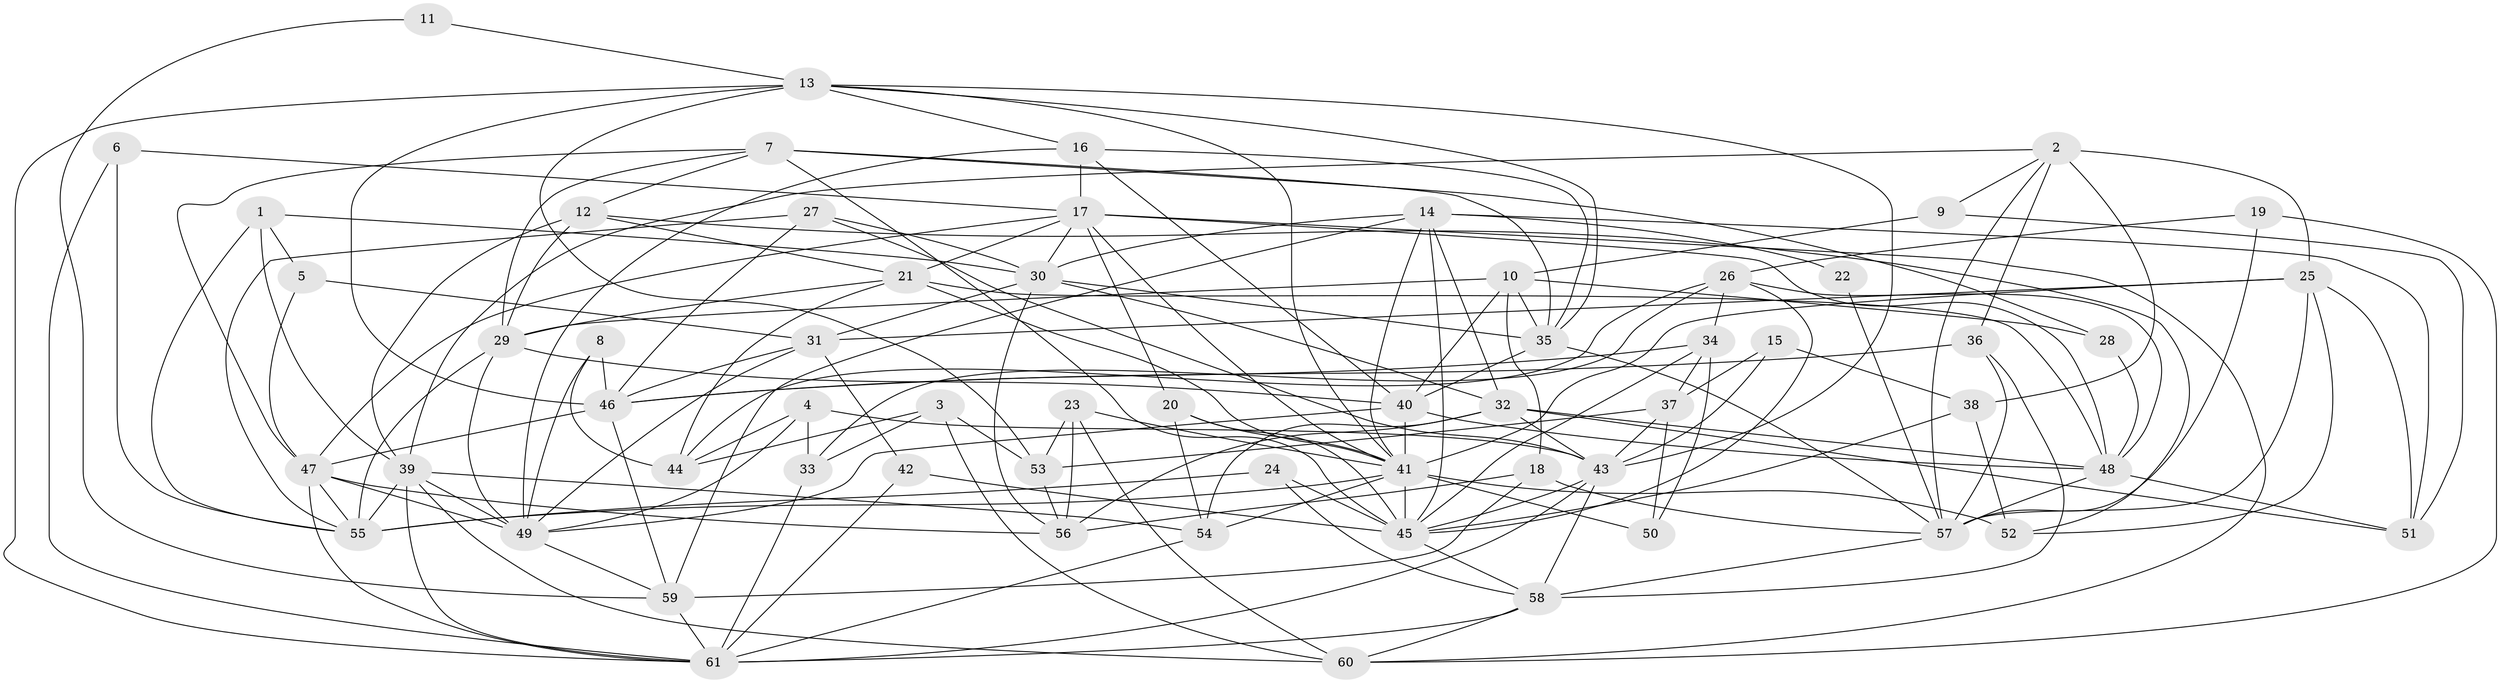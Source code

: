 // original degree distribution, {4: 0.2727272727272727, 3: 0.256198347107438, 2: 0.15702479338842976, 5: 0.1322314049586777, 6: 0.12396694214876033, 7: 0.04132231404958678, 8: 0.01652892561983471}
// Generated by graph-tools (version 1.1) at 2025/50/03/09/25 03:50:15]
// undirected, 61 vertices, 173 edges
graph export_dot {
graph [start="1"]
  node [color=gray90,style=filled];
  1;
  2;
  3;
  4;
  5;
  6;
  7;
  8;
  9;
  10;
  11;
  12;
  13;
  14;
  15;
  16;
  17;
  18;
  19;
  20;
  21;
  22;
  23;
  24;
  25;
  26;
  27;
  28;
  29;
  30;
  31;
  32;
  33;
  34;
  35;
  36;
  37;
  38;
  39;
  40;
  41;
  42;
  43;
  44;
  45;
  46;
  47;
  48;
  49;
  50;
  51;
  52;
  53;
  54;
  55;
  56;
  57;
  58;
  59;
  60;
  61;
  1 -- 5 [weight=1.0];
  1 -- 30 [weight=1.0];
  1 -- 39 [weight=1.0];
  1 -- 55 [weight=1.0];
  2 -- 9 [weight=1.0];
  2 -- 25 [weight=1.0];
  2 -- 36 [weight=1.0];
  2 -- 38 [weight=1.0];
  2 -- 39 [weight=1.0];
  2 -- 57 [weight=1.0];
  3 -- 33 [weight=1.0];
  3 -- 44 [weight=1.0];
  3 -- 53 [weight=1.0];
  3 -- 60 [weight=1.0];
  4 -- 33 [weight=1.0];
  4 -- 43 [weight=1.0];
  4 -- 44 [weight=1.0];
  4 -- 49 [weight=1.0];
  5 -- 31 [weight=1.0];
  5 -- 47 [weight=1.0];
  6 -- 17 [weight=1.0];
  6 -- 55 [weight=1.0];
  6 -- 61 [weight=1.0];
  7 -- 12 [weight=1.0];
  7 -- 28 [weight=1.0];
  7 -- 29 [weight=1.0];
  7 -- 35 [weight=1.0];
  7 -- 45 [weight=1.0];
  7 -- 47 [weight=1.0];
  8 -- 44 [weight=1.0];
  8 -- 46 [weight=1.0];
  8 -- 49 [weight=1.0];
  9 -- 10 [weight=1.0];
  9 -- 51 [weight=1.0];
  10 -- 18 [weight=1.0];
  10 -- 28 [weight=1.0];
  10 -- 29 [weight=1.0];
  10 -- 35 [weight=1.0];
  10 -- 40 [weight=1.0];
  11 -- 13 [weight=1.0];
  11 -- 59 [weight=1.0];
  12 -- 21 [weight=1.0];
  12 -- 29 [weight=1.0];
  12 -- 39 [weight=1.0];
  12 -- 52 [weight=1.0];
  13 -- 16 [weight=1.0];
  13 -- 35 [weight=1.0];
  13 -- 41 [weight=1.0];
  13 -- 43 [weight=1.0];
  13 -- 46 [weight=1.0];
  13 -- 53 [weight=1.0];
  13 -- 61 [weight=1.0];
  14 -- 22 [weight=1.0];
  14 -- 30 [weight=1.0];
  14 -- 32 [weight=1.0];
  14 -- 41 [weight=1.0];
  14 -- 45 [weight=1.0];
  14 -- 51 [weight=1.0];
  14 -- 59 [weight=1.0];
  15 -- 37 [weight=1.0];
  15 -- 38 [weight=1.0];
  15 -- 43 [weight=1.0];
  16 -- 17 [weight=1.0];
  16 -- 35 [weight=1.0];
  16 -- 40 [weight=1.0];
  16 -- 49 [weight=1.0];
  17 -- 20 [weight=1.0];
  17 -- 21 [weight=1.0];
  17 -- 30 [weight=1.0];
  17 -- 41 [weight=1.0];
  17 -- 47 [weight=1.0];
  17 -- 48 [weight=1.0];
  17 -- 60 [weight=1.0];
  18 -- 56 [weight=1.0];
  18 -- 57 [weight=1.0];
  18 -- 59 [weight=1.0];
  19 -- 26 [weight=1.0];
  19 -- 57 [weight=1.0];
  19 -- 60 [weight=1.0];
  20 -- 41 [weight=1.0];
  20 -- 45 [weight=1.0];
  20 -- 54 [weight=1.0];
  21 -- 29 [weight=1.0];
  21 -- 41 [weight=1.0];
  21 -- 44 [weight=1.0];
  21 -- 48 [weight=2.0];
  22 -- 57 [weight=1.0];
  23 -- 41 [weight=1.0];
  23 -- 53 [weight=1.0];
  23 -- 56 [weight=1.0];
  23 -- 60 [weight=1.0];
  24 -- 45 [weight=1.0];
  24 -- 55 [weight=1.0];
  24 -- 58 [weight=1.0];
  25 -- 31 [weight=1.0];
  25 -- 41 [weight=1.0];
  25 -- 51 [weight=1.0];
  25 -- 52 [weight=1.0];
  25 -- 57 [weight=1.0];
  26 -- 33 [weight=1.0];
  26 -- 34 [weight=1.0];
  26 -- 44 [weight=1.0];
  26 -- 45 [weight=1.0];
  26 -- 48 [weight=1.0];
  27 -- 30 [weight=1.0];
  27 -- 43 [weight=1.0];
  27 -- 46 [weight=1.0];
  27 -- 55 [weight=1.0];
  28 -- 48 [weight=1.0];
  29 -- 40 [weight=1.0];
  29 -- 49 [weight=1.0];
  29 -- 55 [weight=1.0];
  30 -- 31 [weight=1.0];
  30 -- 32 [weight=1.0];
  30 -- 35 [weight=1.0];
  30 -- 56 [weight=1.0];
  31 -- 42 [weight=1.0];
  31 -- 46 [weight=1.0];
  31 -- 49 [weight=1.0];
  32 -- 43 [weight=1.0];
  32 -- 48 [weight=1.0];
  32 -- 51 [weight=1.0];
  32 -- 54 [weight=1.0];
  32 -- 56 [weight=1.0];
  33 -- 61 [weight=1.0];
  34 -- 37 [weight=1.0];
  34 -- 45 [weight=1.0];
  34 -- 46 [weight=1.0];
  34 -- 50 [weight=1.0];
  35 -- 40 [weight=1.0];
  35 -- 57 [weight=1.0];
  36 -- 46 [weight=1.0];
  36 -- 57 [weight=1.0];
  36 -- 58 [weight=1.0];
  37 -- 43 [weight=1.0];
  37 -- 50 [weight=1.0];
  37 -- 53 [weight=1.0];
  38 -- 45 [weight=1.0];
  38 -- 52 [weight=1.0];
  39 -- 49 [weight=1.0];
  39 -- 54 [weight=1.0];
  39 -- 55 [weight=1.0];
  39 -- 60 [weight=1.0];
  39 -- 61 [weight=1.0];
  40 -- 41 [weight=1.0];
  40 -- 48 [weight=1.0];
  40 -- 49 [weight=1.0];
  41 -- 45 [weight=1.0];
  41 -- 50 [weight=1.0];
  41 -- 52 [weight=1.0];
  41 -- 54 [weight=1.0];
  41 -- 55 [weight=1.0];
  42 -- 45 [weight=2.0];
  42 -- 61 [weight=1.0];
  43 -- 45 [weight=1.0];
  43 -- 58 [weight=1.0];
  43 -- 61 [weight=1.0];
  45 -- 58 [weight=1.0];
  46 -- 47 [weight=1.0];
  46 -- 59 [weight=1.0];
  47 -- 49 [weight=1.0];
  47 -- 55 [weight=1.0];
  47 -- 56 [weight=1.0];
  47 -- 61 [weight=1.0];
  48 -- 51 [weight=1.0];
  48 -- 57 [weight=1.0];
  49 -- 59 [weight=1.0];
  53 -- 56 [weight=1.0];
  54 -- 61 [weight=1.0];
  57 -- 58 [weight=1.0];
  58 -- 60 [weight=1.0];
  58 -- 61 [weight=1.0];
  59 -- 61 [weight=1.0];
}
